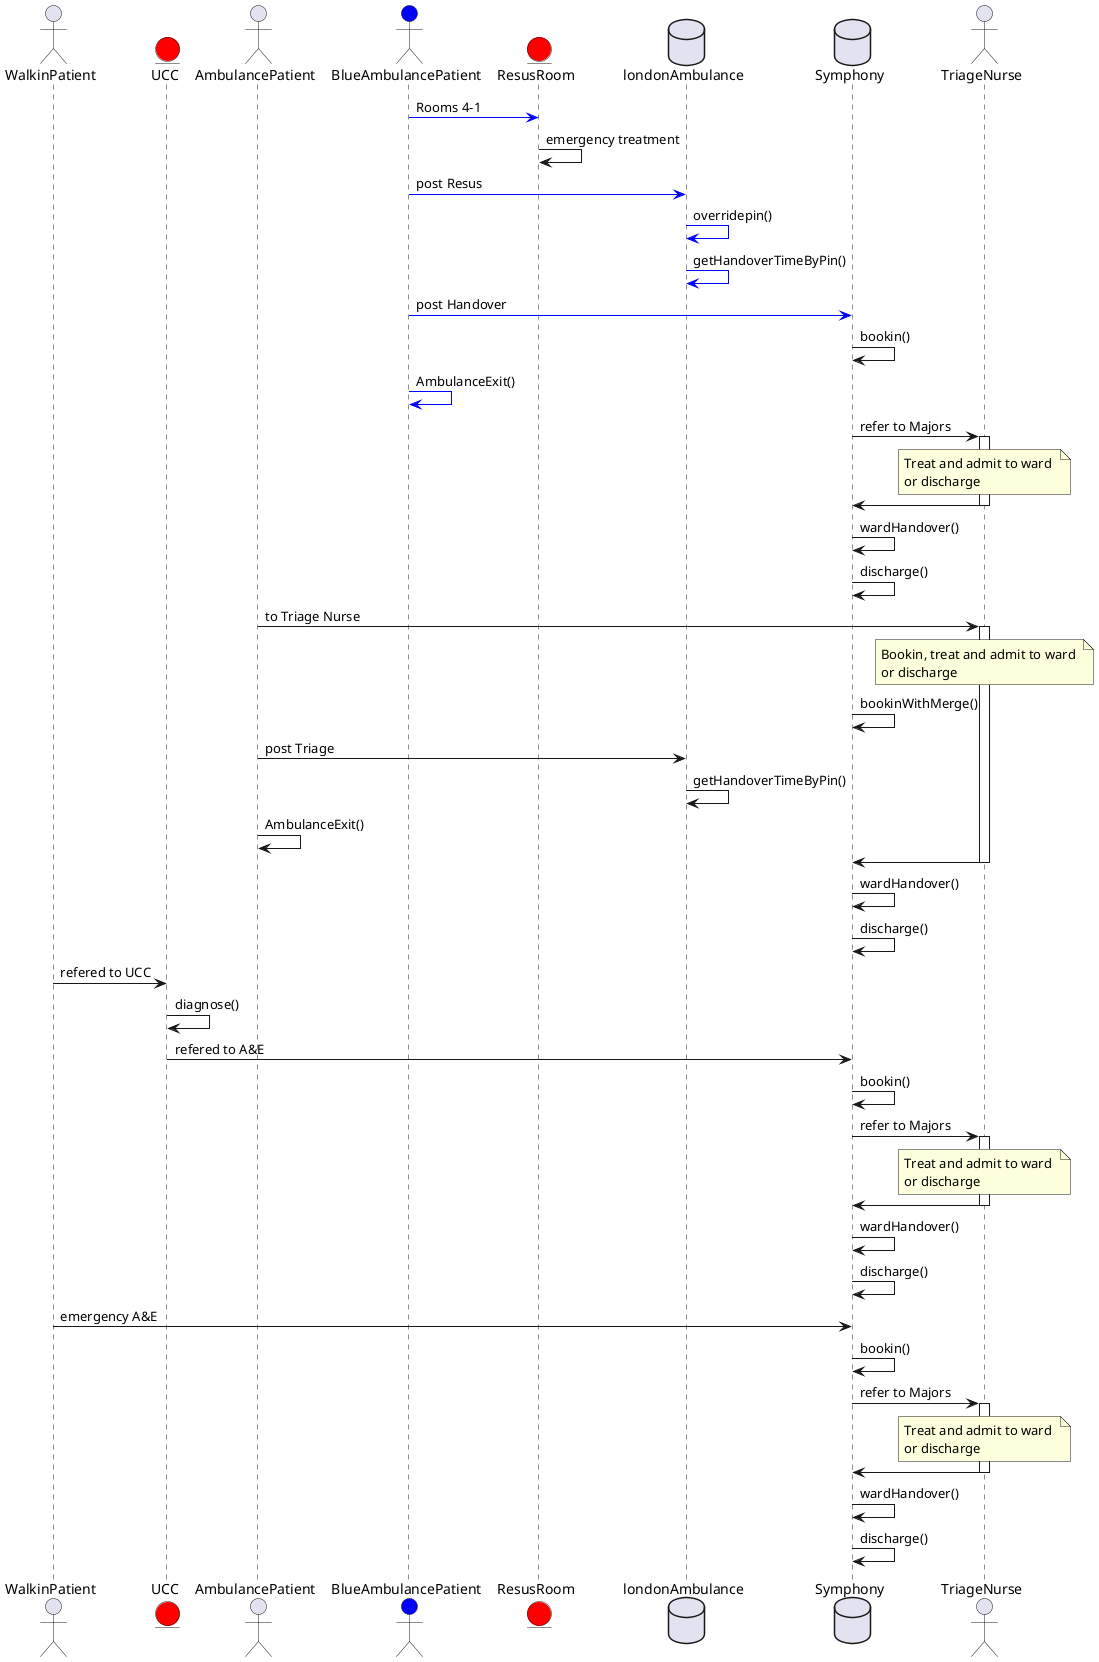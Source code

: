 @startuml

actor WalkinPatient
entity UCC #red
actor AmbulancePatient
actor BlueAmbulancePatient as blue #blue
entity ResusRoom #red
database londonAmbulance as ldb
database Symphony as db
actor TriageNurse

blue -[#blue]> ResusRoom : Rooms 4-1
ResusRoom -> ResusRoom : emergency treatment
blue -[#blue]> ldb : post Resus
ldb -[#blue]> ldb : overridepin()
ldb -[#blue]> ldb : getHandoverTimeByPin()
blue -[#blue]> db : post Handover
db -> db : bookin()
blue -[#blue]> blue : AmbulanceExit()
db -> TriageNurse : refer to Majors
activate TriageNurse

note over TriageNurse
 Treat and admit to ward 
 or discharge
end note

TriageNurse -> db
deactivate TriageNurse

db -> db : wardHandover()
db -> db : discharge()

AmbulancePatient -> TriageNurse : to Triage Nurse

activate TriageNurse

note over TriageNurse
 Bookin, treat and admit to ward 
 or discharge
end note


db -> db : bookinWithMerge()
AmbulancePatient -> ldb : post Triage
ldb -> ldb : getHandoverTimeByPin()
AmbulancePatient -> AmbulancePatient : AmbulanceExit()

TriageNurse -> db

deactivate TriageNurse
db -> db : wardHandover()
db -> db : discharge()

WalkinPatient -> UCC : refered to UCC
UCC -> UCC : diagnose()
UCC -> db : refered to A&E
db -> db : bookin()
db -> TriageNurse : refer to Majors
activate TriageNurse

note over TriageNurse
 Treat and admit to ward 
 or discharge
end note


TriageNurse -> db
deactivate TriageNurse

db -> db : wardHandover()
db -> db : discharge()

WalkinPatient -> db : emergency A&E
db -> db : bookin()
db -> TriageNurse : refer to Majors

activate TriageNurse

note over TriageNurse
 Treat and admit to ward 
 or discharge
end note

TriageNurse -> db
deactivate TriageNurse

db -> db : wardHandover()
db -> db : discharge()

@enduml